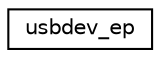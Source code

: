 digraph "Graphical Class Hierarchy"
{
 // LATEX_PDF_SIZE
  edge [fontname="Helvetica",fontsize="10",labelfontname="Helvetica",labelfontsize="10"];
  node [fontname="Helvetica",fontsize="10",shape=record];
  rankdir="LR";
  Node0 [label="usbdev_ep",height=0.2,width=0.4,color="black", fillcolor="white", style="filled",URL="$structusbdev__ep.html",tooltip="usbdev endpoint descriptor"];
}
